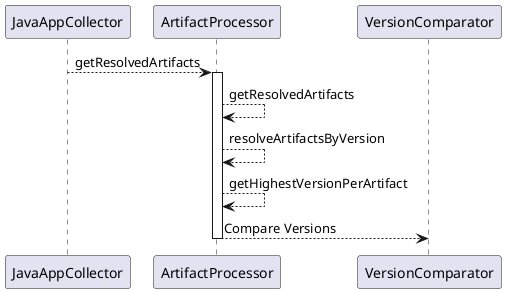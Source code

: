 @startuml
participant VersionComparator as VC order 100
participant ArtifactProcessor as AP order 90
participant JavaAppCollector as JAC order 80
JAC --> AP : getResolvedArtifacts
activate AP
AP --> AP : getResolvedArtifacts
AP --> AP : resolveArtifactsByVersion
AP --> AP : getHighestVersionPerArtifact
AP --> VC : Compare Versions
deactivate AP


@enduml